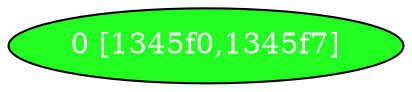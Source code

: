 diGraph libnss3{
	libnss3_0  [style=filled fillcolor="#20FF20" fontcolor="#ffffff" shape=oval label="0 [1345f0,1345f7]"]


}